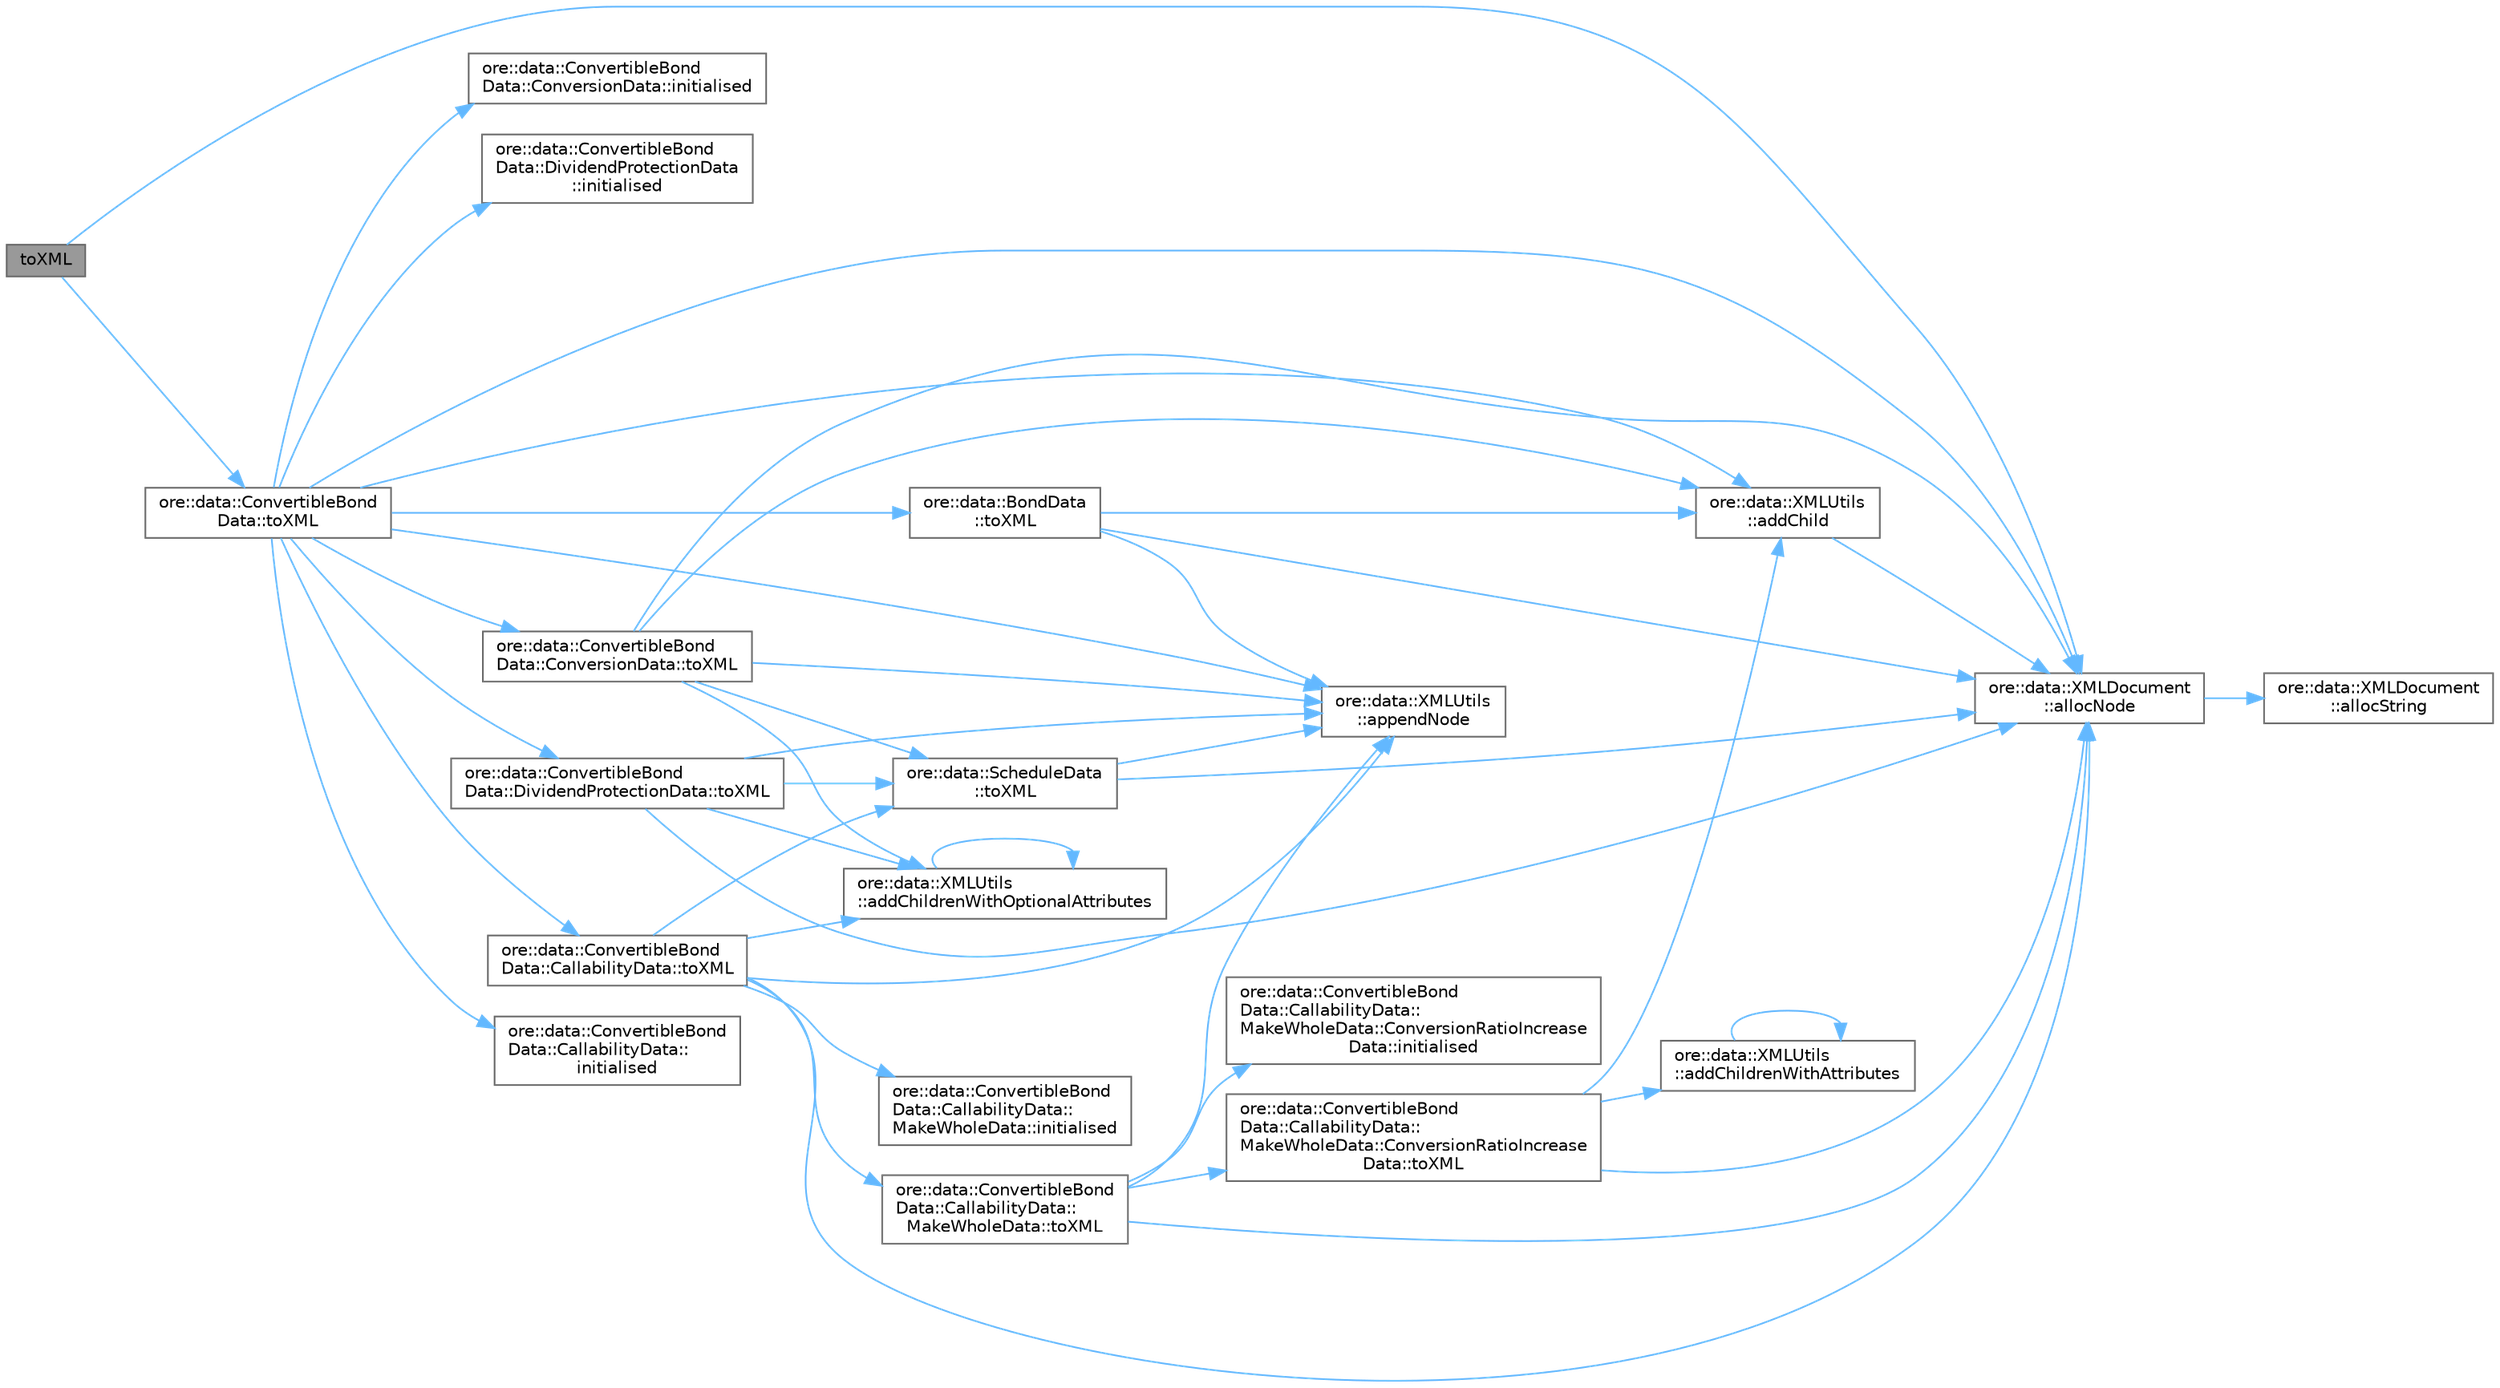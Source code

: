 digraph "toXML"
{
 // INTERACTIVE_SVG=YES
 // LATEX_PDF_SIZE
  bgcolor="transparent";
  edge [fontname=Helvetica,fontsize=10,labelfontname=Helvetica,labelfontsize=10];
  node [fontname=Helvetica,fontsize=10,shape=box,height=0.2,width=0.4];
  rankdir="LR";
  Node1 [label="toXML",height=0.2,width=0.4,color="gray40", fillcolor="grey60", style="filled", fontcolor="black",tooltip=" "];
  Node1 -> Node2 [color="steelblue1",style="solid"];
  Node2 [label="ore::data::XMLDocument\l::allocNode",height=0.2,width=0.4,color="grey40", fillcolor="white", style="filled",URL="$classore_1_1data_1_1_x_m_l_document.html#a8717c517803f0df2e693e3cadefeafd7",tooltip="util functions that wrap rapidxml"];
  Node2 -> Node3 [color="steelblue1",style="solid"];
  Node3 [label="ore::data::XMLDocument\l::allocString",height=0.2,width=0.4,color="grey40", fillcolor="white", style="filled",URL="$classore_1_1data_1_1_x_m_l_document.html#ae3474059e483990f3afea260096e5c90",tooltip=" "];
  Node1 -> Node4 [color="steelblue1",style="solid"];
  Node4 [label="ore::data::ConvertibleBond\lData::toXML",height=0.2,width=0.4,color="grey40", fillcolor="white", style="filled",URL="$classore_1_1data_1_1_convertible_bond_data.html#a98c77e5a9e18de0cd031a56f97459774",tooltip=" "];
  Node4 -> Node5 [color="steelblue1",style="solid"];
  Node5 [label="ore::data::XMLUtils\l::addChild",height=0.2,width=0.4,color="grey40", fillcolor="white", style="filled",URL="$classore_1_1data_1_1_x_m_l_utils.html#aced1fd4bd35df3642d8022301744b138",tooltip=" "];
  Node5 -> Node2 [color="steelblue1",style="solid"];
  Node4 -> Node2 [color="steelblue1",style="solid"];
  Node4 -> Node6 [color="steelblue1",style="solid"];
  Node6 [label="ore::data::XMLUtils\l::appendNode",height=0.2,width=0.4,color="grey40", fillcolor="white", style="filled",URL="$classore_1_1data_1_1_x_m_l_utils.html#ae646b9cdf949a88f35c36c18bf90b370",tooltip=" "];
  Node4 -> Node7 [color="steelblue1",style="solid"];
  Node7 [label="ore::data::ConvertibleBond\lData::CallabilityData::\linitialised",height=0.2,width=0.4,color="grey40", fillcolor="white", style="filled",URL="$classore_1_1data_1_1_convertible_bond_data_1_1_callability_data.html#adaeda39d7b8cc716a40c4da65b00ba77",tooltip=" "];
  Node4 -> Node8 [color="steelblue1",style="solid"];
  Node8 [label="ore::data::ConvertibleBond\lData::ConversionData::initialised",height=0.2,width=0.4,color="grey40", fillcolor="white", style="filled",URL="$classore_1_1data_1_1_convertible_bond_data_1_1_conversion_data.html#adaeda39d7b8cc716a40c4da65b00ba77",tooltip=" "];
  Node4 -> Node9 [color="steelblue1",style="solid"];
  Node9 [label="ore::data::ConvertibleBond\lData::DividendProtectionData\l::initialised",height=0.2,width=0.4,color="grey40", fillcolor="white", style="filled",URL="$classore_1_1data_1_1_convertible_bond_data_1_1_dividend_protection_data.html#adaeda39d7b8cc716a40c4da65b00ba77",tooltip=" "];
  Node4 -> Node10 [color="steelblue1",style="solid"];
  Node10 [label="ore::data::ConvertibleBond\lData::CallabilityData::toXML",height=0.2,width=0.4,color="grey40", fillcolor="white", style="filled",URL="$classore_1_1data_1_1_convertible_bond_data_1_1_callability_data.html#a98c77e5a9e18de0cd031a56f97459774",tooltip=" "];
  Node10 -> Node11 [color="steelblue1",style="solid"];
  Node11 [label="ore::data::XMLUtils\l::addChildrenWithOptionalAttributes",height=0.2,width=0.4,color="grey40", fillcolor="white", style="filled",URL="$classore_1_1data_1_1_x_m_l_utils.html#a60e5b2e453d4610d7ce2ff455d564404",tooltip=" "];
  Node11 -> Node11 [color="steelblue1",style="solid"];
  Node10 -> Node2 [color="steelblue1",style="solid"];
  Node10 -> Node6 [color="steelblue1",style="solid"];
  Node10 -> Node12 [color="steelblue1",style="solid"];
  Node12 [label="ore::data::ConvertibleBond\lData::CallabilityData::\lMakeWholeData::initialised",height=0.2,width=0.4,color="grey40", fillcolor="white", style="filled",URL="$classore_1_1data_1_1_convertible_bond_data_1_1_callability_data_1_1_make_whole_data.html#adaeda39d7b8cc716a40c4da65b00ba77",tooltip=" "];
  Node10 -> Node13 [color="steelblue1",style="solid"];
  Node13 [label="ore::data::ConvertibleBond\lData::CallabilityData::\lMakeWholeData::toXML",height=0.2,width=0.4,color="grey40", fillcolor="white", style="filled",URL="$classore_1_1data_1_1_convertible_bond_data_1_1_callability_data_1_1_make_whole_data.html#a98c77e5a9e18de0cd031a56f97459774",tooltip=" "];
  Node13 -> Node2 [color="steelblue1",style="solid"];
  Node13 -> Node6 [color="steelblue1",style="solid"];
  Node13 -> Node14 [color="steelblue1",style="solid"];
  Node14 [label="ore::data::ConvertibleBond\lData::CallabilityData::\lMakeWholeData::ConversionRatioIncrease\lData::initialised",height=0.2,width=0.4,color="grey40", fillcolor="white", style="filled",URL="$classore_1_1data_1_1_convertible_bond_data_1_1_callability_data_1_1_make_whole_data_1_1_conversion_ratio_increase_data.html#adaeda39d7b8cc716a40c4da65b00ba77",tooltip=" "];
  Node13 -> Node15 [color="steelblue1",style="solid"];
  Node15 [label="ore::data::ConvertibleBond\lData::CallabilityData::\lMakeWholeData::ConversionRatioIncrease\lData::toXML",height=0.2,width=0.4,color="grey40", fillcolor="white", style="filled",URL="$classore_1_1data_1_1_convertible_bond_data_1_1_callability_data_1_1_make_whole_data_1_1_conversion_ratio_increase_data.html#a98c77e5a9e18de0cd031a56f97459774",tooltip=" "];
  Node15 -> Node5 [color="steelblue1",style="solid"];
  Node15 -> Node16 [color="steelblue1",style="solid"];
  Node16 [label="ore::data::XMLUtils\l::addChildrenWithAttributes",height=0.2,width=0.4,color="grey40", fillcolor="white", style="filled",URL="$classore_1_1data_1_1_x_m_l_utils.html#a016ec4eeee238e6bac651051db563302",tooltip=" "];
  Node16 -> Node16 [color="steelblue1",style="solid"];
  Node15 -> Node2 [color="steelblue1",style="solid"];
  Node10 -> Node17 [color="steelblue1",style="solid"];
  Node17 [label="ore::data::ScheduleData\l::toXML",height=0.2,width=0.4,color="grey40", fillcolor="white", style="filled",URL="$classore_1_1data_1_1_schedule_data.html#a7efefb9270d6c4933e4c96de0771f17a",tooltip=" "];
  Node17 -> Node2 [color="steelblue1",style="solid"];
  Node17 -> Node6 [color="steelblue1",style="solid"];
  Node4 -> Node18 [color="steelblue1",style="solid"];
  Node18 [label="ore::data::ConvertibleBond\lData::ConversionData::toXML",height=0.2,width=0.4,color="grey40", fillcolor="white", style="filled",URL="$classore_1_1data_1_1_convertible_bond_data_1_1_conversion_data.html#a98c77e5a9e18de0cd031a56f97459774",tooltip=" "];
  Node18 -> Node5 [color="steelblue1",style="solid"];
  Node18 -> Node11 [color="steelblue1",style="solid"];
  Node18 -> Node2 [color="steelblue1",style="solid"];
  Node18 -> Node6 [color="steelblue1",style="solid"];
  Node18 -> Node17 [color="steelblue1",style="solid"];
  Node4 -> Node19 [color="steelblue1",style="solid"];
  Node19 [label="ore::data::ConvertibleBond\lData::DividendProtectionData::toXML",height=0.2,width=0.4,color="grey40", fillcolor="white", style="filled",URL="$classore_1_1data_1_1_convertible_bond_data_1_1_dividend_protection_data.html#a98c77e5a9e18de0cd031a56f97459774",tooltip=" "];
  Node19 -> Node11 [color="steelblue1",style="solid"];
  Node19 -> Node2 [color="steelblue1",style="solid"];
  Node19 -> Node6 [color="steelblue1",style="solid"];
  Node19 -> Node17 [color="steelblue1",style="solid"];
  Node4 -> Node20 [color="steelblue1",style="solid"];
  Node20 [label="ore::data::BondData\l::toXML",height=0.2,width=0.4,color="grey40", fillcolor="white", style="filled",URL="$classore_1_1data_1_1_bond_data.html#a7efefb9270d6c4933e4c96de0771f17a",tooltip=" "];
  Node20 -> Node5 [color="steelblue1",style="solid"];
  Node20 -> Node2 [color="steelblue1",style="solid"];
  Node20 -> Node6 [color="steelblue1",style="solid"];
}
